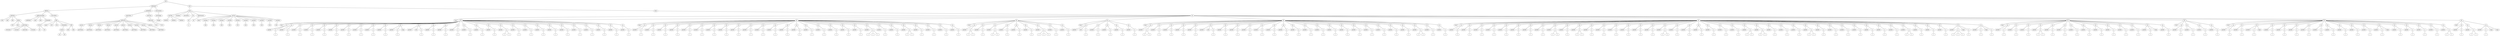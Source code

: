 graph Tree {
	"t0" [label = "TEI"];
	"t1" [label = "teiHeader"];
	"t2" [label = "fileDesc"];
	"t3" [label = "titleStmt"];
	"t4" [label = "title"];
	"t5" [label = "title"];
	"t6" [label = "title"];
	"t7" [label = "author"];
	"t8" [label = "idno"];
	"t9" [label = "idno"];
	"t10" [label = "persName"];
	"t11" [label = "forename"];
	"t12" [label = "surname"];
	"t13" [label = "nameLink"];
	"t14" [label = "surname"];
	"t15" [label = "publicationStmt"];
	"t16" [label = "publisher"];
	"t17" [label = "idno"];
	"t18" [label = "idno"];
	"t19" [label = "availability"];
	"t20" [label = "licence"];
	"t21" [label = "ab"];
	"t22" [label = "ref"];
	"t23" [label = "sourceDesc"];
	"t24" [label = "bibl"];
	"t25" [label = "name"];
	"t26" [label = "idno"];
	"t27" [label = "idno"];
	"t28" [label = "availability"];
	"t29" [label = "licence"];
	"t30" [label = "ab"];
	"t31" [label = "ref"];
	"t32" [label = "bibl"];
	"t33" [label = "date"];
	"t34" [label = "idno"];
	"t35" [label = "profileDesc"];
	"t36" [label = "particDesc"];
	"t37" [label = "listPerson"];
	"t38" [label = "person"];
	"t39" [label = "persName"];
	"t40" [label = "person"];
	"t41" [label = "persName"];
	"t42" [label = "person"];
	"t43" [label = "persName"];
	"t44" [label = "person"];
	"t45" [label = "persName"];
	"t46" [label = "person"];
	"t47" [label = "persName"];
	"t48" [label = "person"];
	"t49" [label = "persName"];
	"t50" [label = "person"];
	"t51" [label = "persName"];
	"t52" [label = "person"];
	"t53" [label = "persName"];
	"t54" [label = "person"];
	"t55" [label = "persName"];
	"t56" [label = "person"];
	"t57" [label = "persName"];
	"t58" [label = "textClass"];
	"t59" [label = "keywords"];
	"t60" [label = "term"];
	"t61" [label = "term"];
	"t62" [label = "revisionDesc"];
	"t63" [label = "listChange"];
	"t64" [label = "change"];
	"t65" [label = "text"];
	"t66" [label = "front"];
	"t67" [label = "docTitle"];
	"t68" [label = "titlePart"];
	"t69" [label = "titlePart"];
	"t70" [label = "titlePart"];
	"t71" [label = "docDate"];
	"t72" [label = "docAuthor"];
	"t73" [label = "div"];
	"t74" [label = "div"];
	"t75" [label = "p"];
	"t76" [label = "performance"];
	"t77" [label = "ab"];
	"t78" [label = "castList"];
	"t79" [label = "head"];
	"t80" [label = "castItem"];
	"t81" [label = "role"];
	"t82" [label = "castItem"];
	"t83" [label = "role"];
	"t84" [label = "castItem"];
	"t85" [label = "role"];
	"t86" [label = "castItem"];
	"t87" [label = "role"];
	"t88" [label = "castItem"];
	"t89" [label = "role"];
	"t90" [label = "castItem"];
	"t91" [label = "role"];
	"t92" [label = "castItem"];
	"t93" [label = "role"];
	"t94" [label = "castItem"];
	"t95" [label = "role"];
	"t96" [label = "castItem"];
	"t97" [label = "role"];
	"t98" [label = "castItem"];
	"t99" [label = "role"];
	"t100" [label = "body"];
	"t101" [label = "div"];
	"t102" [label = "head"];
	"t103" [label = "div"];
	"t104" [label = "head"];
	"t105" [label = "sp"];
	"t106" [label = "speaker"];
	"t107" [label = "p"];
	"t108" [label = "s"];
	"t109" [label = "sp"];
	"t110" [label = "speaker"];
	"t111" [label = "p"];
	"t112" [label = "s"];
	"t113" [label = "sp"];
	"t114" [label = "speaker"];
	"t115" [label = "p"];
	"t116" [label = "s"];
	"t117" [label = "sp"];
	"t118" [label = "speaker"];
	"t119" [label = "p"];
	"t120" [label = "s"];
	"t121" [label = "sp"];
	"t122" [label = "speaker"];
	"t123" [label = "p"];
	"t124" [label = "s"];
	"t125" [label = "sp"];
	"t126" [label = "speaker"];
	"t127" [label = "p"];
	"t128" [label = "s"];
	"t129" [label = "sp"];
	"t130" [label = "speaker"];
	"t131" [label = "p"];
	"t132" [label = "s"];
	"t133" [label = "sp"];
	"t134" [label = "speaker"];
	"t135" [label = "p"];
	"t136" [label = "s"];
	"t137" [label = "sp"];
	"t138" [label = "speaker"];
	"t139" [label = "p"];
	"t140" [label = "s"];
	"t141" [label = "sp"];
	"t142" [label = "speaker"];
	"t143" [label = "p"];
	"t144" [label = "s"];
	"t145" [label = "sp"];
	"t146" [label = "speaker"];
	"t147" [label = "p"];
	"t148" [label = "s"];
	"t149" [label = "stage"];
	"t150" [label = "sp"];
	"t151" [label = "speaker"];
	"t152" [label = "note"];
	"t153" [label = "p"];
	"t154" [label = "s"];
	"t155" [label = "sp"];
	"t156" [label = "speaker"];
	"t157" [label = "p"];
	"t158" [label = "s"];
	"t159" [label = "sp"];
	"t160" [label = "speaker"];
	"t161" [label = "p"];
	"t162" [label = "s"];
	"t163" [label = "sp"];
	"t164" [label = "speaker"];
	"t165" [label = "p"];
	"t166" [label = "s"];
	"t167" [label = "sp"];
	"t168" [label = "speaker"];
	"t169" [label = "p"];
	"t170" [label = "s"];
	"t171" [label = "sp"];
	"t172" [label = "speaker"];
	"t173" [label = "p"];
	"t174" [label = "s"];
	"t175" [label = "sp"];
	"t176" [label = "speaker"];
	"t177" [label = "p"];
	"t178" [label = "s"];
	"t179" [label = "sp"];
	"t180" [label = "speaker"];
	"t181" [label = "p"];
	"t182" [label = "s"];
	"t183" [label = "s"];
	"t184" [label = "sp"];
	"t185" [label = "speaker"];
	"t186" [label = "p"];
	"t187" [label = "s"];
	"t188" [label = "sp"];
	"t189" [label = "speaker"];
	"t190" [label = "p"];
	"t191" [label = "s"];
	"t192" [label = "sp"];
	"t193" [label = "speaker"];
	"t194" [label = "p"];
	"t195" [label = "s"];
	"t196" [label = "sp"];
	"t197" [label = "speaker"];
	"t198" [label = "p"];
	"t199" [label = "s"];
	"t200" [label = "sp"];
	"t201" [label = "speaker"];
	"t202" [label = "p"];
	"t203" [label = "s"];
	"t204" [label = "sp"];
	"t205" [label = "speaker"];
	"t206" [label = "p"];
	"t207" [label = "s"];
	"t208" [label = "sp"];
	"t209" [label = "speaker"];
	"t210" [label = "p"];
	"t211" [label = "s"];
	"t212" [label = "sp"];
	"t213" [label = "speaker"];
	"t214" [label = "p"];
	"t215" [label = "s"];
	"t216" [label = "sp"];
	"t217" [label = "speaker"];
	"t218" [label = "p"];
	"t219" [label = "s"];
	"t220" [label = "sp"];
	"t221" [label = "speaker"];
	"t222" [label = "p"];
	"t223" [label = "s"];
	"t224" [label = "div"];
	"t225" [label = "head"];
	"t226" [label = "sp"];
	"t227" [label = "speaker"];
	"t228" [label = "p"];
	"t229" [label = "s"];
	"t230" [label = "sp"];
	"t231" [label = "speaker"];
	"t232" [label = "p"];
	"t233" [label = "s"];
	"t234" [label = "sp"];
	"t235" [label = "speaker"];
	"t236" [label = "p"];
	"t237" [label = "s"];
	"t238" [label = "sp"];
	"t239" [label = "speaker"];
	"t240" [label = "p"];
	"t241" [label = "s"];
	"t242" [label = "sp"];
	"t243" [label = "speaker"];
	"t244" [label = "p"];
	"t245" [label = "s"];
	"t246" [label = "sp"];
	"t247" [label = "speaker"];
	"t248" [label = "p"];
	"t249" [label = "s"];
	"t250" [label = "sp"];
	"t251" [label = "speaker"];
	"t252" [label = "p"];
	"t253" [label = "s"];
	"t254" [label = "sp"];
	"t255" [label = "speaker"];
	"t256" [label = "p"];
	"t257" [label = "s"];
	"t258" [label = "sp"];
	"t259" [label = "speaker"];
	"t260" [label = "p"];
	"t261" [label = "s"];
	"t262" [label = "sp"];
	"t263" [label = "speaker"];
	"t264" [label = "p"];
	"t265" [label = "s"];
	"t266" [label = "sp"];
	"t267" [label = "speaker"];
	"t268" [label = "p"];
	"t269" [label = "s"];
	"t270" [label = "sp"];
	"t271" [label = "speaker"];
	"t272" [label = "p"];
	"t273" [label = "s"];
	"t274" [label = "sp"];
	"t275" [label = "speaker"];
	"t276" [label = "p"];
	"t277" [label = "s"];
	"t278" [label = "sp"];
	"t279" [label = "speaker"];
	"t280" [label = "p"];
	"t281" [label = "s"];
	"t282" [label = "sp"];
	"t283" [label = "speaker"];
	"t284" [label = "p"];
	"t285" [label = "s"];
	"t286" [label = "sp"];
	"t287" [label = "speaker"];
	"t288" [label = "p"];
	"t289" [label = "s"];
	"t290" [label = "sp"];
	"t291" [label = "speaker"];
	"t292" [label = "p"];
	"t293" [label = "s"];
	"t294" [label = "sp"];
	"t295" [label = "speaker"];
	"t296" [label = "p"];
	"t297" [label = "s"];
	"t298" [label = "sp"];
	"t299" [label = "speaker"];
	"t300" [label = "p"];
	"t301" [label = "s"];
	"t302" [label = "sp"];
	"t303" [label = "speaker"];
	"t304" [label = "p"];
	"t305" [label = "s"];
	"t306" [label = "s"];
	"t307" [label = "s"];
	"t308" [label = "sp"];
	"t309" [label = "speaker"];
	"t310" [label = "p"];
	"t311" [label = "s"];
	"t312" [label = "sp"];
	"t313" [label = "speaker"];
	"t314" [label = "p"];
	"t315" [label = "s"];
	"t316" [label = "sp"];
	"t317" [label = "speaker"];
	"t318" [label = "p"];
	"t319" [label = "s"];
	"t320" [label = "s"];
	"t321" [label = "sp"];
	"t322" [label = "speaker"];
	"t323" [label = "p"];
	"t324" [label = "s"];
	"t325" [label = "sp"];
	"t326" [label = "speaker"];
	"t327" [label = "p"];
	"t328" [label = "s"];
	"t329" [label = "sp"];
	"t330" [label = "speaker"];
	"t331" [label = "p"];
	"t332" [label = "s"];
	"t333" [label = "sp"];
	"t334" [label = "speaker"];
	"t335" [label = "p"];
	"t336" [label = "s"];
	"t337" [label = "div"];
	"t338" [label = "head"];
	"t339" [label = "sp"];
	"t340" [label = "speaker"];
	"t341" [label = "p"];
	"t342" [label = "s"];
	"t343" [label = "s"];
	"t344" [label = "sp"];
	"t345" [label = "speaker"];
	"t346" [label = "p"];
	"t347" [label = "s"];
	"t348" [label = "sp"];
	"t349" [label = "speaker"];
	"t350" [label = "p"];
	"t351" [label = "s"];
	"t352" [label = "s"];
	"t353" [label = "sp"];
	"t354" [label = "speaker"];
	"t355" [label = "p"];
	"t356" [label = "s"];
	"t357" [label = "sp"];
	"t358" [label = "speaker"];
	"t359" [label = "p"];
	"t360" [label = "s"];
	"t361" [label = "sp"];
	"t362" [label = "speaker"];
	"t363" [label = "p"];
	"t364" [label = "s"];
	"t365" [label = "sp"];
	"t366" [label = "speaker"];
	"t367" [label = "p"];
	"t368" [label = "s"];
	"t369" [label = "s"];
	"t370" [label = "s"];
	"t371" [label = "sp"];
	"t372" [label = "speaker"];
	"t373" [label = "p"];
	"t374" [label = "s"];
	"t375" [label = "sp"];
	"t376" [label = "speaker"];
	"t377" [label = "p"];
	"t378" [label = "s"];
	"t379" [label = "div"];
	"t380" [label = "head"];
	"t381" [label = "sp"];
	"t382" [label = "speaker"];
	"t383" [label = "note"];
	"t384" [label = "p"];
	"t385" [label = "s"];
	"t386" [label = "sp"];
	"t387" [label = "speaker"];
	"t388" [label = "p"];
	"t389" [label = "s"];
	"t390" [label = "sp"];
	"t391" [label = "speaker"];
	"t392" [label = "p"];
	"t393" [label = "s"];
	"t394" [label = "sp"];
	"t395" [label = "speaker"];
	"t396" [label = "p"];
	"t397" [label = "s"];
	"t398" [label = "sp"];
	"t399" [label = "speaker"];
	"t400" [label = "p"];
	"t401" [label = "s"];
	"t402" [label = "div"];
	"t403" [label = "head"];
	"t404" [label = "sp"];
	"t405" [label = "speaker"];
	"t406" [label = "p"];
	"t407" [label = "s"];
	"t408" [label = "s"];
	"t409" [label = "sp"];
	"t410" [label = "speaker"];
	"t411" [label = "p"];
	"t412" [label = "s"];
	"t413" [label = "sp"];
	"t414" [label = "speaker"];
	"t415" [label = "p"];
	"t416" [label = "s"];
	"t417" [label = "sp"];
	"t418" [label = "speaker"];
	"t419" [label = "p"];
	"t420" [label = "s"];
	"t421" [label = "sp"];
	"t422" [label = "speaker"];
	"t423" [label = "p"];
	"t424" [label = "s"];
	"t425" [label = "sp"];
	"t426" [label = "speaker"];
	"t427" [label = "note"];
	"t428" [label = "p"];
	"t429" [label = "s"];
	"t430" [label = "sp"];
	"t431" [label = "speaker"];
	"t432" [label = "p"];
	"t433" [label = "s"];
	"t434" [label = "sp"];
	"t435" [label = "speaker"];
	"t436" [label = "p"];
	"t437" [label = "s"];
	"t438" [label = "sp"];
	"t439" [label = "speaker"];
	"t440" [label = "p"];
	"t441" [label = "s"];
	"t442" [label = "sp"];
	"t443" [label = "speaker"];
	"t444" [label = "p"];
	"t445" [label = "s"];
	"t446" [label = "sp"];
	"t447" [label = "speaker"];
	"t448" [label = "p"];
	"t449" [label = "s"];
	"t450" [label = "sp"];
	"t451" [label = "speaker"];
	"t452" [label = "p"];
	"t453" [label = "s"];
	"t454" [label = "sp"];
	"t455" [label = "speaker"];
	"t456" [label = "p"];
	"t457" [label = "s"];
	"t458" [label = "sp"];
	"t459" [label = "speaker"];
	"t460" [label = "p"];
	"t461" [label = "s"];
	"t462" [label = "sp"];
	"t463" [label = "speaker"];
	"t464" [label = "p"];
	"t465" [label = "s"];
	"t466" [label = "sp"];
	"t467" [label = "speaker"];
	"t468" [label = "p"];
	"t469" [label = "s"];
	"t470" [label = "sp"];
	"t471" [label = "speaker"];
	"t472" [label = "p"];
	"t473" [label = "s"];
	"t474" [label = "sp"];
	"t475" [label = "speaker"];
	"t476" [label = "p"];
	"t477" [label = "s"];
	"t478" [label = "sp"];
	"t479" [label = "speaker"];
	"t480" [label = "p"];
	"t481" [label = "s"];
	"t482" [label = "sp"];
	"t483" [label = "speaker"];
	"t484" [label = "p"];
	"t485" [label = "s"];
	"t486" [label = "sp"];
	"t487" [label = "speaker"];
	"t488" [label = "p"];
	"t489" [label = "s"];
	"t490" [label = "sp"];
	"t491" [label = "speaker"];
	"t492" [label = "p"];
	"t493" [label = "s"];
	"t494" [label = "sp"];
	"t495" [label = "speaker"];
	"t496" [label = "p"];
	"t497" [label = "s"];
	"t498" [label = "s"];
	"t499" [label = "sp"];
	"t500" [label = "speaker"];
	"t501" [label = "p"];
	"t502" [label = "s"];
	"t503" [label = "sp"];
	"t504" [label = "speaker"];
	"t505" [label = "p"];
	"t506" [label = "s"];
	"t507" [label = "div"];
	"t508" [label = "head"];
	"t509" [label = "sp"];
	"t510" [label = "speaker"];
	"t511" [label = "p"];
	"t512" [label = "s"];
	"t513" [label = "sp"];
	"t514" [label = "speaker"];
	"t515" [label = "p"];
	"t516" [label = "s"];
	"t517" [label = "sp"];
	"t518" [label = "speaker"];
	"t519" [label = "p"];
	"t520" [label = "s"];
	"t521" [label = "sp"];
	"t522" [label = "speaker"];
	"t523" [label = "p"];
	"t524" [label = "s"];
	"t525" [label = "sp"];
	"t526" [label = "speaker"];
	"t527" [label = "p"];
	"t528" [label = "s"];
	"t529" [label = "sp"];
	"t530" [label = "speaker"];
	"t531" [label = "p"];
	"t532" [label = "s"];
	"t533" [label = "sp"];
	"t534" [label = "speaker"];
	"t535" [label = "p"];
	"t536" [label = "s"];
	"t537" [label = "sp"];
	"t538" [label = "speaker"];
	"t539" [label = "p"];
	"t540" [label = "s"];
	"t541" [label = "sp"];
	"t542" [label = "speaker"];
	"t543" [label = "p"];
	"t544" [label = "s"];
	"t545" [label = "s"];
	"t546" [label = "sp"];
	"t547" [label = "speaker"];
	"t548" [label = "p"];
	"t549" [label = "s"];
	"t550" [label = "sp"];
	"t551" [label = "speaker"];
	"t552" [label = "p"];
	"t553" [label = "s"];
	"t554" [label = "s"];
	"t555" [label = "sp"];
	"t556" [label = "speaker"];
	"t557" [label = "p"];
	"t558" [label = "s"];
	"t559" [label = "sp"];
	"t560" [label = "speaker"];
	"t561" [label = "p"];
	"t562" [label = "s"];
	"t563" [label = "sp"];
	"t564" [label = "speaker"];
	"t565" [label = "p"];
	"t566" [label = "s"];
	"t567" [label = "sp"];
	"t568" [label = "speaker"];
	"t569" [label = "p"];
	"t570" [label = "s"];
	"t571" [label = "sp"];
	"t572" [label = "speaker"];
	"t573" [label = "p"];
	"t574" [label = "s"];
	"t575" [label = "sp"];
	"t576" [label = "speaker"];
	"t577" [label = "p"];
	"t578" [label = "s"];
	"t579" [label = "sp"];
	"t580" [label = "speaker"];
	"t581" [label = "p"];
	"t582" [label = "s"];
	"t583" [label = "s"];
	"t584" [label = "sp"];
	"t585" [label = "speaker"];
	"t586" [label = "p"];
	"t587" [label = "s"];
	"t588" [label = "sp"];
	"t589" [label = "speaker"];
	"t590" [label = "p"];
	"t591" [label = "s"];
	"t592" [label = "sp"];
	"t593" [label = "speaker"];
	"t594" [label = "p"];
	"t595" [label = "s"];
	"t596" [label = "sp"];
	"t597" [label = "speaker"];
	"t598" [label = "p"];
	"t599" [label = "s"];
	"t600" [label = "sp"];
	"t601" [label = "speaker"];
	"t602" [label = "p"];
	"t603" [label = "s"];
	"t604" [label = "sp"];
	"t605" [label = "speaker"];
	"t606" [label = "p"];
	"t607" [label = "s"];
	"t608" [label = "sp"];
	"t609" [label = "speaker"];
	"t610" [label = "p"];
	"t611" [label = "s"];
	"t612" [label = "s"];
	"t613" [label = "sp"];
	"t614" [label = "speaker"];
	"t615" [label = "p"];
	"t616" [label = "s"];
	"t617" [label = "s"];
	"t618" [label = "sp"];
	"t619" [label = "speaker"];
	"t620" [label = "p"];
	"t621" [label = "s"];
	"t622" [label = "sp"];
	"t623" [label = "speaker"];
	"t624" [label = "p"];
	"t625" [label = "s"];
	"t626" [label = "sp"];
	"t627" [label = "speaker"];
	"t628" [label = "p"];
	"t629" [label = "s"];
	"t630" [label = "sp"];
	"t631" [label = "speaker"];
	"t632" [label = "p"];
	"t633" [label = "s"];
	"t634" [label = "s"];
	"t635" [label = "sp"];
	"t636" [label = "speaker"];
	"t637" [label = "p"];
	"t638" [label = "s"];
	"t639" [label = "sp"];
	"t640" [label = "speaker"];
	"t641" [label = "p"];
	"t642" [label = "s"];
	"t643" [label = "sp"];
	"t644" [label = "speaker"];
	"t645" [label = "p"];
	"t646" [label = "s"];
	"t647" [label = "sp"];
	"t648" [label = "speaker"];
	"t649" [label = "p"];
	"t650" [label = "s"];
	"t651" [label = "sp"];
	"t652" [label = "speaker"];
	"t653" [label = "p"];
	"t654" [label = "s"];
	"t655" [label = "sp"];
	"t656" [label = "speaker"];
	"t657" [label = "p"];
	"t658" [label = "s"];
	"t659" [label = "sp"];
	"t660" [label = "speaker"];
	"t661" [label = "p"];
	"t662" [label = "s"];
	"t663" [label = "sp"];
	"t664" [label = "speaker"];
	"t665" [label = "p"];
	"t666" [label = "s"];
	"t667" [label = "s"];
	"t668" [label = "sp"];
	"t669" [label = "speaker"];
	"t670" [label = "p"];
	"t671" [label = "s"];
	"t672" [label = "sp"];
	"t673" [label = "speaker"];
	"t674" [label = "p"];
	"t675" [label = "s"];
	"t676" [label = "sp"];
	"t677" [label = "speaker"];
	"t678" [label = "p"];
	"t679" [label = "s"];
	"t680" [label = "sp"];
	"t681" [label = "speaker"];
	"t682" [label = "p"];
	"t683" [label = "s"];
	"t684" [label = "s"];
	"t685" [label = "s"];
	"t686" [label = "stage"];
	"t687" [label = "p"];
	"t688" [label = "s"];
	"t689" [label = "sp"];
	"t690" [label = "speaker"];
	"t691" [label = "p"];
	"t692" [label = "s"];
	"t693" [label = "stage"];
	"t694" [label = "p"];
	"t695" [label = "s"];
	"t696" [label = "div"];
	"t697" [label = "head"];
	"t698" [label = "sp"];
	"t699" [label = "speaker"];
	"t700" [label = "p"];
	"t701" [label = "s"];
	"t702" [label = "sp"];
	"t703" [label = "speaker"];
	"t704" [label = "p"];
	"t705" [label = "s"];
	"t706" [label = "sp"];
	"t707" [label = "speaker"];
	"t708" [label = "p"];
	"t709" [label = "s"];
	"t710" [label = "sp"];
	"t711" [label = "speaker"];
	"t712" [label = "p"];
	"t713" [label = "s"];
	"t714" [label = "s"];
	"t715" [label = "sp"];
	"t716" [label = "speaker"];
	"t717" [label = "p"];
	"t718" [label = "s"];
	"t719" [label = "sp"];
	"t720" [label = "speaker"];
	"t721" [label = "p"];
	"t722" [label = "s"];
	"t723" [label = "sp"];
	"t724" [label = "speaker"];
	"t725" [label = "p"];
	"t726" [label = "s"];
	"t727" [label = "sp"];
	"t728" [label = "speaker"];
	"t729" [label = "p"];
	"t730" [label = "s"];
	"t731" [label = "sp"];
	"t732" [label = "speaker"];
	"t733" [label = "p"];
	"t734" [label = "s"];
	"t735" [label = "sp"];
	"t736" [label = "speaker"];
	"t737" [label = "p"];
	"t738" [label = "s"];
	"t739" [label = "sp"];
	"t740" [label = "speaker"];
	"t741" [label = "p"];
	"t742" [label = "s"];
	"t743" [label = "sp"];
	"t744" [label = "speaker"];
	"t745" [label = "p"];
	"t746" [label = "s"];
	"t747" [label = "sp"];
	"t748" [label = "speaker"];
	"t749" [label = "p"];
	"t750" [label = "s"];
	"t751" [label = "stage"];
	"t752" [label = "sp"];
	"t753" [label = "speaker"];
	"t754" [label = "p"];
	"t755" [label = "s"];
	"t756" [label = "div"];
	"t757" [label = "head"];
	"t758" [label = "sp"];
	"t759" [label = "speaker"];
	"t760" [label = "p"];
	"t761" [label = "s"];
	"t762" [label = "sp"];
	"t763" [label = "speaker"];
	"t764" [label = "p"];
	"t765" [label = "s"];
	"t766" [label = "sp"];
	"t767" [label = "speaker"];
	"t768" [label = "p"];
	"t769" [label = "s"];
	"t770" [label = "sp"];
	"t771" [label = "speaker"];
	"t772" [label = "p"];
	"t773" [label = "s"];
	"t774" [label = "div"];
	"t775" [label = "head"];
	"t776" [label = "sp"];
	"t777" [label = "speaker"];
	"t778" [label = "p"];
	"t779" [label = "s"];
	"t780" [label = "sp"];
	"t781" [label = "speaker"];
	"t782" [label = "p"];
	"t783" [label = "s"];
	"t784" [label = "sp"];
	"t785" [label = "speaker"];
	"t786" [label = "p"];
	"t787" [label = "s"];
	"t788" [label = "stage"];
	"t789" [label = "sp"];
	"t790" [label = "speaker"];
	"t791" [label = "p"];
	"t792" [label = "s"];
	"t793" [label = "sp"];
	"t794" [label = "speaker"];
	"t795" [label = "p"];
	"t796" [label = "s"];
	"t797" [label = "sp"];
	"t798" [label = "speaker"];
	"t799" [label = "p"];
	"t800" [label = "s"];
	"t801" [label = "sp"];
	"t802" [label = "speaker"];
	"t803" [label = "p"];
	"t804" [label = "s"];
	"t805" [label = "sp"];
	"t806" [label = "speaker"];
	"t807" [label = "p"];
	"t808" [label = "s"];
	"t809" [label = "sp"];
	"t810" [label = "speaker"];
	"t811" [label = "p"];
	"t812" [label = "s"];
	"t813" [label = "sp"];
	"t814" [label = "speaker"];
	"t815" [label = "p"];
	"t816" [label = "s"];
	"t817" [label = "sp"];
	"t818" [label = "speaker"];
	"t819" [label = "p"];
	"t820" [label = "s"];
	"t821" [label = "sp"];
	"t822" [label = "speaker"];
	"t823" [label = "p"];
	"t824" [label = "s"];
	"t825" [label = "sp"];
	"t826" [label = "speaker"];
	"t827" [label = "p"];
	"t828" [label = "s"];
	"t829" [label = "stage"];
	"t830" [label = "sp"];
	"t831" [label = "speaker"];
	"t832" [label = "p"];
	"t833" [label = "s"];
	"t834" [label = "sp"];
	"t835" [label = "speaker"];
	"t836" [label = "p"];
	"t837" [label = "s"];
	"t838" [label = "sp"];
	"t839" [label = "speaker"];
	"t840" [label = "p"];
	"t841" [label = "s"];
	"t842" [label = "sp"];
	"t843" [label = "speaker"];
	"t844" [label = "p"];
	"t845" [label = "s"];
	"t846" [label = "sp"];
	"t847" [label = "speaker"];
	"t848" [label = "p"];
	"t849" [label = "s"];
	"t850" [label = "s"];
	"t851" [label = "div"];
	"t852" [label = "head"];
	"t853" [label = "sp"];
	"t854" [label = "speaker"];
	"t855" [label = "p"];
	"t856" [label = "s"];
	"t857" [label = "sp"];
	"t858" [label = "speaker"];
	"t859" [label = "p"];
	"t860" [label = "s"];
	"t861" [label = "s"];
	"t862" [label = "sp"];
	"t863" [label = "speaker"];
	"t864" [label = "p"];
	"t865" [label = "s"];
	"t866" [label = "stage"];
	"t867" [label = "stage"];
	"t0" -- "t1";
	"t1" -- "t2";
	"t2" -- "t3";
	"t3" -- "t4";
	"t3" -- "t5";
	"t3" -- "t6";
	"t3" -- "t7";
	"t7" -- "t8";
	"t7" -- "t9";
	"t7" -- "t10";
	"t10" -- "t11";
	"t10" -- "t12";
	"t10" -- "t13";
	"t10" -- "t14";
	"t2" -- "t15";
	"t15" -- "t16";
	"t15" -- "t17";
	"t15" -- "t18";
	"t15" -- "t19";
	"t19" -- "t20";
	"t20" -- "t21";
	"t20" -- "t22";
	"t2" -- "t23";
	"t23" -- "t24";
	"t24" -- "t25";
	"t24" -- "t26";
	"t24" -- "t27";
	"t24" -- "t28";
	"t28" -- "t29";
	"t29" -- "t30";
	"t29" -- "t31";
	"t24" -- "t32";
	"t32" -- "t33";
	"t32" -- "t34";
	"t1" -- "t35";
	"t35" -- "t36";
	"t36" -- "t37";
	"t37" -- "t38";
	"t38" -- "t39";
	"t37" -- "t40";
	"t40" -- "t41";
	"t37" -- "t42";
	"t42" -- "t43";
	"t37" -- "t44";
	"t44" -- "t45";
	"t37" -- "t46";
	"t46" -- "t47";
	"t37" -- "t48";
	"t48" -- "t49";
	"t37" -- "t50";
	"t50" -- "t51";
	"t37" -- "t52";
	"t52" -- "t53";
	"t37" -- "t54";
	"t54" -- "t55";
	"t37" -- "t56";
	"t56" -- "t57";
	"t35" -- "t58";
	"t58" -- "t59";
	"t59" -- "t60";
	"t59" -- "t61";
	"t1" -- "t62";
	"t62" -- "t63";
	"t63" -- "t64";
	"t0" -- "t65";
	"t65" -- "t66";
	"t66" -- "t67";
	"t67" -- "t68";
	"t67" -- "t69";
	"t67" -- "t70";
	"t66" -- "t71";
	"t66" -- "t72";
	"t66" -- "t73";
	"t73" -- "t74";
	"t74" -- "t75";
	"t66" -- "t76";
	"t76" -- "t77";
	"t66" -- "t78";
	"t78" -- "t79";
	"t78" -- "t80";
	"t80" -- "t81";
	"t78" -- "t82";
	"t82" -- "t83";
	"t78" -- "t84";
	"t84" -- "t85";
	"t78" -- "t86";
	"t86" -- "t87";
	"t78" -- "t88";
	"t88" -- "t89";
	"t78" -- "t90";
	"t90" -- "t91";
	"t78" -- "t92";
	"t92" -- "t93";
	"t78" -- "t94";
	"t94" -- "t95";
	"t78" -- "t96";
	"t96" -- "t97";
	"t78" -- "t98";
	"t98" -- "t99";
	"t65" -- "t100";
	"t100" -- "t101";
	"t101" -- "t102";
	"t101" -- "t103";
	"t103" -- "t104";
	"t103" -- "t105";
	"t105" -- "t106";
	"t105" -- "t107";
	"t107" -- "t108";
	"t103" -- "t109";
	"t109" -- "t110";
	"t109" -- "t111";
	"t111" -- "t112";
	"t103" -- "t113";
	"t113" -- "t114";
	"t113" -- "t115";
	"t115" -- "t116";
	"t103" -- "t117";
	"t117" -- "t118";
	"t117" -- "t119";
	"t119" -- "t120";
	"t103" -- "t121";
	"t121" -- "t122";
	"t121" -- "t123";
	"t123" -- "t124";
	"t103" -- "t125";
	"t125" -- "t126";
	"t125" -- "t127";
	"t127" -- "t128";
	"t103" -- "t129";
	"t129" -- "t130";
	"t129" -- "t131";
	"t131" -- "t132";
	"t103" -- "t133";
	"t133" -- "t134";
	"t133" -- "t135";
	"t135" -- "t136";
	"t103" -- "t137";
	"t137" -- "t138";
	"t137" -- "t139";
	"t139" -- "t140";
	"t103" -- "t141";
	"t141" -- "t142";
	"t141" -- "t143";
	"t143" -- "t144";
	"t103" -- "t145";
	"t145" -- "t146";
	"t145" -- "t147";
	"t147" -- "t148";
	"t145" -- "t149";
	"t103" -- "t150";
	"t150" -- "t151";
	"t150" -- "t152";
	"t150" -- "t153";
	"t153" -- "t154";
	"t103" -- "t155";
	"t155" -- "t156";
	"t155" -- "t157";
	"t157" -- "t158";
	"t103" -- "t159";
	"t159" -- "t160";
	"t159" -- "t161";
	"t161" -- "t162";
	"t103" -- "t163";
	"t163" -- "t164";
	"t163" -- "t165";
	"t165" -- "t166";
	"t103" -- "t167";
	"t167" -- "t168";
	"t167" -- "t169";
	"t169" -- "t170";
	"t103" -- "t171";
	"t171" -- "t172";
	"t171" -- "t173";
	"t173" -- "t174";
	"t103" -- "t175";
	"t175" -- "t176";
	"t175" -- "t177";
	"t177" -- "t178";
	"t103" -- "t179";
	"t179" -- "t180";
	"t179" -- "t181";
	"t181" -- "t182";
	"t181" -- "t183";
	"t103" -- "t184";
	"t184" -- "t185";
	"t184" -- "t186";
	"t186" -- "t187";
	"t103" -- "t188";
	"t188" -- "t189";
	"t188" -- "t190";
	"t190" -- "t191";
	"t103" -- "t192";
	"t192" -- "t193";
	"t192" -- "t194";
	"t194" -- "t195";
	"t103" -- "t196";
	"t196" -- "t197";
	"t196" -- "t198";
	"t198" -- "t199";
	"t103" -- "t200";
	"t200" -- "t201";
	"t200" -- "t202";
	"t202" -- "t203";
	"t103" -- "t204";
	"t204" -- "t205";
	"t204" -- "t206";
	"t206" -- "t207";
	"t103" -- "t208";
	"t208" -- "t209";
	"t208" -- "t210";
	"t210" -- "t211";
	"t103" -- "t212";
	"t212" -- "t213";
	"t212" -- "t214";
	"t214" -- "t215";
	"t103" -- "t216";
	"t216" -- "t217";
	"t216" -- "t218";
	"t218" -- "t219";
	"t103" -- "t220";
	"t220" -- "t221";
	"t220" -- "t222";
	"t222" -- "t223";
	"t101" -- "t224";
	"t224" -- "t225";
	"t224" -- "t226";
	"t226" -- "t227";
	"t226" -- "t228";
	"t228" -- "t229";
	"t224" -- "t230";
	"t230" -- "t231";
	"t230" -- "t232";
	"t232" -- "t233";
	"t224" -- "t234";
	"t234" -- "t235";
	"t234" -- "t236";
	"t236" -- "t237";
	"t224" -- "t238";
	"t238" -- "t239";
	"t238" -- "t240";
	"t240" -- "t241";
	"t224" -- "t242";
	"t242" -- "t243";
	"t242" -- "t244";
	"t244" -- "t245";
	"t224" -- "t246";
	"t246" -- "t247";
	"t246" -- "t248";
	"t248" -- "t249";
	"t224" -- "t250";
	"t250" -- "t251";
	"t250" -- "t252";
	"t252" -- "t253";
	"t224" -- "t254";
	"t254" -- "t255";
	"t254" -- "t256";
	"t256" -- "t257";
	"t224" -- "t258";
	"t258" -- "t259";
	"t258" -- "t260";
	"t260" -- "t261";
	"t224" -- "t262";
	"t262" -- "t263";
	"t262" -- "t264";
	"t264" -- "t265";
	"t224" -- "t266";
	"t266" -- "t267";
	"t266" -- "t268";
	"t268" -- "t269";
	"t224" -- "t270";
	"t270" -- "t271";
	"t270" -- "t272";
	"t272" -- "t273";
	"t224" -- "t274";
	"t274" -- "t275";
	"t274" -- "t276";
	"t276" -- "t277";
	"t224" -- "t278";
	"t278" -- "t279";
	"t278" -- "t280";
	"t280" -- "t281";
	"t224" -- "t282";
	"t282" -- "t283";
	"t282" -- "t284";
	"t284" -- "t285";
	"t224" -- "t286";
	"t286" -- "t287";
	"t286" -- "t288";
	"t288" -- "t289";
	"t224" -- "t290";
	"t290" -- "t291";
	"t290" -- "t292";
	"t292" -- "t293";
	"t224" -- "t294";
	"t294" -- "t295";
	"t294" -- "t296";
	"t296" -- "t297";
	"t224" -- "t298";
	"t298" -- "t299";
	"t298" -- "t300";
	"t300" -- "t301";
	"t224" -- "t302";
	"t302" -- "t303";
	"t302" -- "t304";
	"t304" -- "t305";
	"t304" -- "t306";
	"t304" -- "t307";
	"t224" -- "t308";
	"t308" -- "t309";
	"t308" -- "t310";
	"t310" -- "t311";
	"t224" -- "t312";
	"t312" -- "t313";
	"t312" -- "t314";
	"t314" -- "t315";
	"t224" -- "t316";
	"t316" -- "t317";
	"t316" -- "t318";
	"t318" -- "t319";
	"t318" -- "t320";
	"t224" -- "t321";
	"t321" -- "t322";
	"t321" -- "t323";
	"t323" -- "t324";
	"t224" -- "t325";
	"t325" -- "t326";
	"t325" -- "t327";
	"t327" -- "t328";
	"t224" -- "t329";
	"t329" -- "t330";
	"t329" -- "t331";
	"t331" -- "t332";
	"t224" -- "t333";
	"t333" -- "t334";
	"t333" -- "t335";
	"t335" -- "t336";
	"t101" -- "t337";
	"t337" -- "t338";
	"t337" -- "t339";
	"t339" -- "t340";
	"t339" -- "t341";
	"t341" -- "t342";
	"t341" -- "t343";
	"t337" -- "t344";
	"t344" -- "t345";
	"t344" -- "t346";
	"t346" -- "t347";
	"t337" -- "t348";
	"t348" -- "t349";
	"t348" -- "t350";
	"t350" -- "t351";
	"t350" -- "t352";
	"t337" -- "t353";
	"t353" -- "t354";
	"t353" -- "t355";
	"t355" -- "t356";
	"t337" -- "t357";
	"t357" -- "t358";
	"t357" -- "t359";
	"t359" -- "t360";
	"t337" -- "t361";
	"t361" -- "t362";
	"t361" -- "t363";
	"t363" -- "t364";
	"t337" -- "t365";
	"t365" -- "t366";
	"t365" -- "t367";
	"t367" -- "t368";
	"t367" -- "t369";
	"t367" -- "t370";
	"t337" -- "t371";
	"t371" -- "t372";
	"t371" -- "t373";
	"t373" -- "t374";
	"t337" -- "t375";
	"t375" -- "t376";
	"t375" -- "t377";
	"t377" -- "t378";
	"t101" -- "t379";
	"t379" -- "t380";
	"t379" -- "t381";
	"t381" -- "t382";
	"t381" -- "t383";
	"t381" -- "t384";
	"t384" -- "t385";
	"t379" -- "t386";
	"t386" -- "t387";
	"t386" -- "t388";
	"t388" -- "t389";
	"t379" -- "t390";
	"t390" -- "t391";
	"t390" -- "t392";
	"t392" -- "t393";
	"t379" -- "t394";
	"t394" -- "t395";
	"t394" -- "t396";
	"t396" -- "t397";
	"t379" -- "t398";
	"t398" -- "t399";
	"t398" -- "t400";
	"t400" -- "t401";
	"t101" -- "t402";
	"t402" -- "t403";
	"t402" -- "t404";
	"t404" -- "t405";
	"t404" -- "t406";
	"t406" -- "t407";
	"t406" -- "t408";
	"t402" -- "t409";
	"t409" -- "t410";
	"t409" -- "t411";
	"t411" -- "t412";
	"t402" -- "t413";
	"t413" -- "t414";
	"t413" -- "t415";
	"t415" -- "t416";
	"t402" -- "t417";
	"t417" -- "t418";
	"t417" -- "t419";
	"t419" -- "t420";
	"t402" -- "t421";
	"t421" -- "t422";
	"t421" -- "t423";
	"t423" -- "t424";
	"t402" -- "t425";
	"t425" -- "t426";
	"t425" -- "t427";
	"t425" -- "t428";
	"t428" -- "t429";
	"t402" -- "t430";
	"t430" -- "t431";
	"t430" -- "t432";
	"t432" -- "t433";
	"t402" -- "t434";
	"t434" -- "t435";
	"t434" -- "t436";
	"t436" -- "t437";
	"t402" -- "t438";
	"t438" -- "t439";
	"t438" -- "t440";
	"t440" -- "t441";
	"t402" -- "t442";
	"t442" -- "t443";
	"t442" -- "t444";
	"t444" -- "t445";
	"t402" -- "t446";
	"t446" -- "t447";
	"t446" -- "t448";
	"t448" -- "t449";
	"t402" -- "t450";
	"t450" -- "t451";
	"t450" -- "t452";
	"t452" -- "t453";
	"t402" -- "t454";
	"t454" -- "t455";
	"t454" -- "t456";
	"t456" -- "t457";
	"t402" -- "t458";
	"t458" -- "t459";
	"t458" -- "t460";
	"t460" -- "t461";
	"t402" -- "t462";
	"t462" -- "t463";
	"t462" -- "t464";
	"t464" -- "t465";
	"t402" -- "t466";
	"t466" -- "t467";
	"t466" -- "t468";
	"t468" -- "t469";
	"t402" -- "t470";
	"t470" -- "t471";
	"t470" -- "t472";
	"t472" -- "t473";
	"t402" -- "t474";
	"t474" -- "t475";
	"t474" -- "t476";
	"t476" -- "t477";
	"t402" -- "t478";
	"t478" -- "t479";
	"t478" -- "t480";
	"t480" -- "t481";
	"t402" -- "t482";
	"t482" -- "t483";
	"t482" -- "t484";
	"t484" -- "t485";
	"t402" -- "t486";
	"t486" -- "t487";
	"t486" -- "t488";
	"t488" -- "t489";
	"t402" -- "t490";
	"t490" -- "t491";
	"t490" -- "t492";
	"t492" -- "t493";
	"t402" -- "t494";
	"t494" -- "t495";
	"t494" -- "t496";
	"t496" -- "t497";
	"t496" -- "t498";
	"t402" -- "t499";
	"t499" -- "t500";
	"t499" -- "t501";
	"t501" -- "t502";
	"t402" -- "t503";
	"t503" -- "t504";
	"t503" -- "t505";
	"t505" -- "t506";
	"t101" -- "t507";
	"t507" -- "t508";
	"t507" -- "t509";
	"t509" -- "t510";
	"t509" -- "t511";
	"t511" -- "t512";
	"t507" -- "t513";
	"t513" -- "t514";
	"t513" -- "t515";
	"t515" -- "t516";
	"t507" -- "t517";
	"t517" -- "t518";
	"t517" -- "t519";
	"t519" -- "t520";
	"t507" -- "t521";
	"t521" -- "t522";
	"t521" -- "t523";
	"t523" -- "t524";
	"t507" -- "t525";
	"t525" -- "t526";
	"t525" -- "t527";
	"t527" -- "t528";
	"t507" -- "t529";
	"t529" -- "t530";
	"t529" -- "t531";
	"t531" -- "t532";
	"t507" -- "t533";
	"t533" -- "t534";
	"t533" -- "t535";
	"t535" -- "t536";
	"t507" -- "t537";
	"t537" -- "t538";
	"t537" -- "t539";
	"t539" -- "t540";
	"t507" -- "t541";
	"t541" -- "t542";
	"t541" -- "t543";
	"t543" -- "t544";
	"t543" -- "t545";
	"t507" -- "t546";
	"t546" -- "t547";
	"t546" -- "t548";
	"t548" -- "t549";
	"t507" -- "t550";
	"t550" -- "t551";
	"t550" -- "t552";
	"t552" -- "t553";
	"t552" -- "t554";
	"t507" -- "t555";
	"t555" -- "t556";
	"t555" -- "t557";
	"t557" -- "t558";
	"t507" -- "t559";
	"t559" -- "t560";
	"t559" -- "t561";
	"t561" -- "t562";
	"t507" -- "t563";
	"t563" -- "t564";
	"t563" -- "t565";
	"t565" -- "t566";
	"t507" -- "t567";
	"t567" -- "t568";
	"t567" -- "t569";
	"t569" -- "t570";
	"t507" -- "t571";
	"t571" -- "t572";
	"t571" -- "t573";
	"t573" -- "t574";
	"t507" -- "t575";
	"t575" -- "t576";
	"t575" -- "t577";
	"t577" -- "t578";
	"t507" -- "t579";
	"t579" -- "t580";
	"t579" -- "t581";
	"t581" -- "t582";
	"t581" -- "t583";
	"t507" -- "t584";
	"t584" -- "t585";
	"t584" -- "t586";
	"t586" -- "t587";
	"t507" -- "t588";
	"t588" -- "t589";
	"t588" -- "t590";
	"t590" -- "t591";
	"t507" -- "t592";
	"t592" -- "t593";
	"t592" -- "t594";
	"t594" -- "t595";
	"t507" -- "t596";
	"t596" -- "t597";
	"t596" -- "t598";
	"t598" -- "t599";
	"t507" -- "t600";
	"t600" -- "t601";
	"t600" -- "t602";
	"t602" -- "t603";
	"t507" -- "t604";
	"t604" -- "t605";
	"t604" -- "t606";
	"t606" -- "t607";
	"t507" -- "t608";
	"t608" -- "t609";
	"t608" -- "t610";
	"t610" -- "t611";
	"t610" -- "t612";
	"t507" -- "t613";
	"t613" -- "t614";
	"t613" -- "t615";
	"t615" -- "t616";
	"t615" -- "t617";
	"t507" -- "t618";
	"t618" -- "t619";
	"t618" -- "t620";
	"t620" -- "t621";
	"t507" -- "t622";
	"t622" -- "t623";
	"t622" -- "t624";
	"t624" -- "t625";
	"t507" -- "t626";
	"t626" -- "t627";
	"t626" -- "t628";
	"t628" -- "t629";
	"t507" -- "t630";
	"t630" -- "t631";
	"t630" -- "t632";
	"t632" -- "t633";
	"t632" -- "t634";
	"t507" -- "t635";
	"t635" -- "t636";
	"t635" -- "t637";
	"t637" -- "t638";
	"t507" -- "t639";
	"t639" -- "t640";
	"t639" -- "t641";
	"t641" -- "t642";
	"t507" -- "t643";
	"t643" -- "t644";
	"t643" -- "t645";
	"t645" -- "t646";
	"t507" -- "t647";
	"t647" -- "t648";
	"t647" -- "t649";
	"t649" -- "t650";
	"t507" -- "t651";
	"t651" -- "t652";
	"t651" -- "t653";
	"t653" -- "t654";
	"t507" -- "t655";
	"t655" -- "t656";
	"t655" -- "t657";
	"t657" -- "t658";
	"t507" -- "t659";
	"t659" -- "t660";
	"t659" -- "t661";
	"t661" -- "t662";
	"t507" -- "t663";
	"t663" -- "t664";
	"t663" -- "t665";
	"t665" -- "t666";
	"t665" -- "t667";
	"t507" -- "t668";
	"t668" -- "t669";
	"t668" -- "t670";
	"t670" -- "t671";
	"t507" -- "t672";
	"t672" -- "t673";
	"t672" -- "t674";
	"t674" -- "t675";
	"t507" -- "t676";
	"t676" -- "t677";
	"t676" -- "t678";
	"t678" -- "t679";
	"t507" -- "t680";
	"t680" -- "t681";
	"t680" -- "t682";
	"t682" -- "t683";
	"t682" -- "t684";
	"t682" -- "t685";
	"t680" -- "t686";
	"t680" -- "t687";
	"t687" -- "t688";
	"t507" -- "t689";
	"t689" -- "t690";
	"t689" -- "t691";
	"t691" -- "t692";
	"t689" -- "t693";
	"t689" -- "t694";
	"t694" -- "t695";
	"t101" -- "t696";
	"t696" -- "t697";
	"t696" -- "t698";
	"t698" -- "t699";
	"t698" -- "t700";
	"t700" -- "t701";
	"t696" -- "t702";
	"t702" -- "t703";
	"t702" -- "t704";
	"t704" -- "t705";
	"t696" -- "t706";
	"t706" -- "t707";
	"t706" -- "t708";
	"t708" -- "t709";
	"t696" -- "t710";
	"t710" -- "t711";
	"t710" -- "t712";
	"t712" -- "t713";
	"t712" -- "t714";
	"t696" -- "t715";
	"t715" -- "t716";
	"t715" -- "t717";
	"t717" -- "t718";
	"t696" -- "t719";
	"t719" -- "t720";
	"t719" -- "t721";
	"t721" -- "t722";
	"t696" -- "t723";
	"t723" -- "t724";
	"t723" -- "t725";
	"t725" -- "t726";
	"t696" -- "t727";
	"t727" -- "t728";
	"t727" -- "t729";
	"t729" -- "t730";
	"t696" -- "t731";
	"t731" -- "t732";
	"t731" -- "t733";
	"t733" -- "t734";
	"t696" -- "t735";
	"t735" -- "t736";
	"t735" -- "t737";
	"t737" -- "t738";
	"t696" -- "t739";
	"t739" -- "t740";
	"t739" -- "t741";
	"t741" -- "t742";
	"t696" -- "t743";
	"t743" -- "t744";
	"t743" -- "t745";
	"t745" -- "t746";
	"t696" -- "t747";
	"t747" -- "t748";
	"t747" -- "t749";
	"t749" -- "t750";
	"t747" -- "t751";
	"t696" -- "t752";
	"t752" -- "t753";
	"t752" -- "t754";
	"t754" -- "t755";
	"t101" -- "t756";
	"t756" -- "t757";
	"t756" -- "t758";
	"t758" -- "t759";
	"t758" -- "t760";
	"t760" -- "t761";
	"t756" -- "t762";
	"t762" -- "t763";
	"t762" -- "t764";
	"t764" -- "t765";
	"t756" -- "t766";
	"t766" -- "t767";
	"t766" -- "t768";
	"t768" -- "t769";
	"t756" -- "t770";
	"t770" -- "t771";
	"t770" -- "t772";
	"t772" -- "t773";
	"t101" -- "t774";
	"t774" -- "t775";
	"t774" -- "t776";
	"t776" -- "t777";
	"t776" -- "t778";
	"t778" -- "t779";
	"t774" -- "t780";
	"t780" -- "t781";
	"t780" -- "t782";
	"t782" -- "t783";
	"t774" -- "t784";
	"t784" -- "t785";
	"t784" -- "t786";
	"t786" -- "t787";
	"t784" -- "t788";
	"t774" -- "t789";
	"t789" -- "t790";
	"t789" -- "t791";
	"t791" -- "t792";
	"t774" -- "t793";
	"t793" -- "t794";
	"t793" -- "t795";
	"t795" -- "t796";
	"t774" -- "t797";
	"t797" -- "t798";
	"t797" -- "t799";
	"t799" -- "t800";
	"t774" -- "t801";
	"t801" -- "t802";
	"t801" -- "t803";
	"t803" -- "t804";
	"t774" -- "t805";
	"t805" -- "t806";
	"t805" -- "t807";
	"t807" -- "t808";
	"t774" -- "t809";
	"t809" -- "t810";
	"t809" -- "t811";
	"t811" -- "t812";
	"t774" -- "t813";
	"t813" -- "t814";
	"t813" -- "t815";
	"t815" -- "t816";
	"t774" -- "t817";
	"t817" -- "t818";
	"t817" -- "t819";
	"t819" -- "t820";
	"t774" -- "t821";
	"t821" -- "t822";
	"t821" -- "t823";
	"t823" -- "t824";
	"t774" -- "t825";
	"t825" -- "t826";
	"t825" -- "t827";
	"t827" -- "t828";
	"t825" -- "t829";
	"t774" -- "t830";
	"t830" -- "t831";
	"t830" -- "t832";
	"t832" -- "t833";
	"t774" -- "t834";
	"t834" -- "t835";
	"t834" -- "t836";
	"t836" -- "t837";
	"t774" -- "t838";
	"t838" -- "t839";
	"t838" -- "t840";
	"t840" -- "t841";
	"t774" -- "t842";
	"t842" -- "t843";
	"t842" -- "t844";
	"t844" -- "t845";
	"t774" -- "t846";
	"t846" -- "t847";
	"t846" -- "t848";
	"t848" -- "t849";
	"t848" -- "t850";
	"t101" -- "t851";
	"t851" -- "t852";
	"t851" -- "t853";
	"t853" -- "t854";
	"t853" -- "t855";
	"t855" -- "t856";
	"t851" -- "t857";
	"t857" -- "t858";
	"t857" -- "t859";
	"t859" -- "t860";
	"t859" -- "t861";
	"t851" -- "t862";
	"t862" -- "t863";
	"t862" -- "t864";
	"t864" -- "t865";
	"t862" -- "t866";
	"t862" -- "t867";
}
